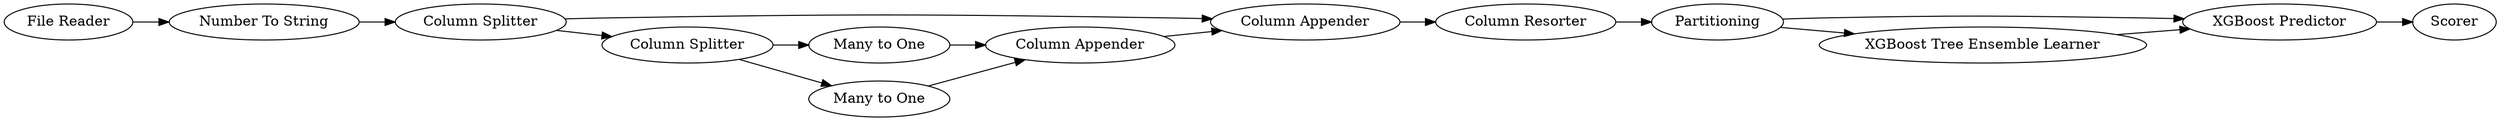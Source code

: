 digraph {
	"7587704140936725708_17" [label="Column Resorter"]
	"-6136158777982106235_2" [label=Partitioning]
	"-6136158777982106235_28" [label="XGBoost Predictor"]
	"7587704140936725708_11" [label="Many to One"]
	"7587704140936725708_16" [label="Column Appender"]
	"7587704140936725708_14" [label="Many to One"]
	"7587704140936725708_13" [label="Column Splitter"]
	"7587704140936725708_12" [label="Column Splitter"]
	"7587704140936725708_15" [label="Column Appender"]
	"-6136158777982106235_27" [label="XGBoost Tree Ensemble Learner"]
	"-6136158777982106235_29" [label=Scorer]
	"7587704140936725708_6" [label="Number To String"]
	"7587704140936725708_1" [label="File Reader"]
	"-6136158777982106235_2" -> "-6136158777982106235_27"
	"7587704140936725708_12" -> "7587704140936725708_16"
	"7587704140936725708_15" -> "7587704140936725708_16"
	"7587704140936725708_17" -> "-6136158777982106235_2"
	"7587704140936725708_16" -> "7587704140936725708_17"
	"-6136158777982106235_2" -> "-6136158777982106235_28"
	"-6136158777982106235_27" -> "-6136158777982106235_28"
	"7587704140936725708_13" -> "7587704140936725708_11"
	"7587704140936725708_14" -> "7587704140936725708_15"
	"7587704140936725708_6" -> "7587704140936725708_12"
	"7587704140936725708_1" -> "7587704140936725708_6"
	"7587704140936725708_13" -> "7587704140936725708_14"
	"-6136158777982106235_28" -> "-6136158777982106235_29"
	"7587704140936725708_11" -> "7587704140936725708_15"
	"7587704140936725708_12" -> "7587704140936725708_13"
	rankdir=LR
}
